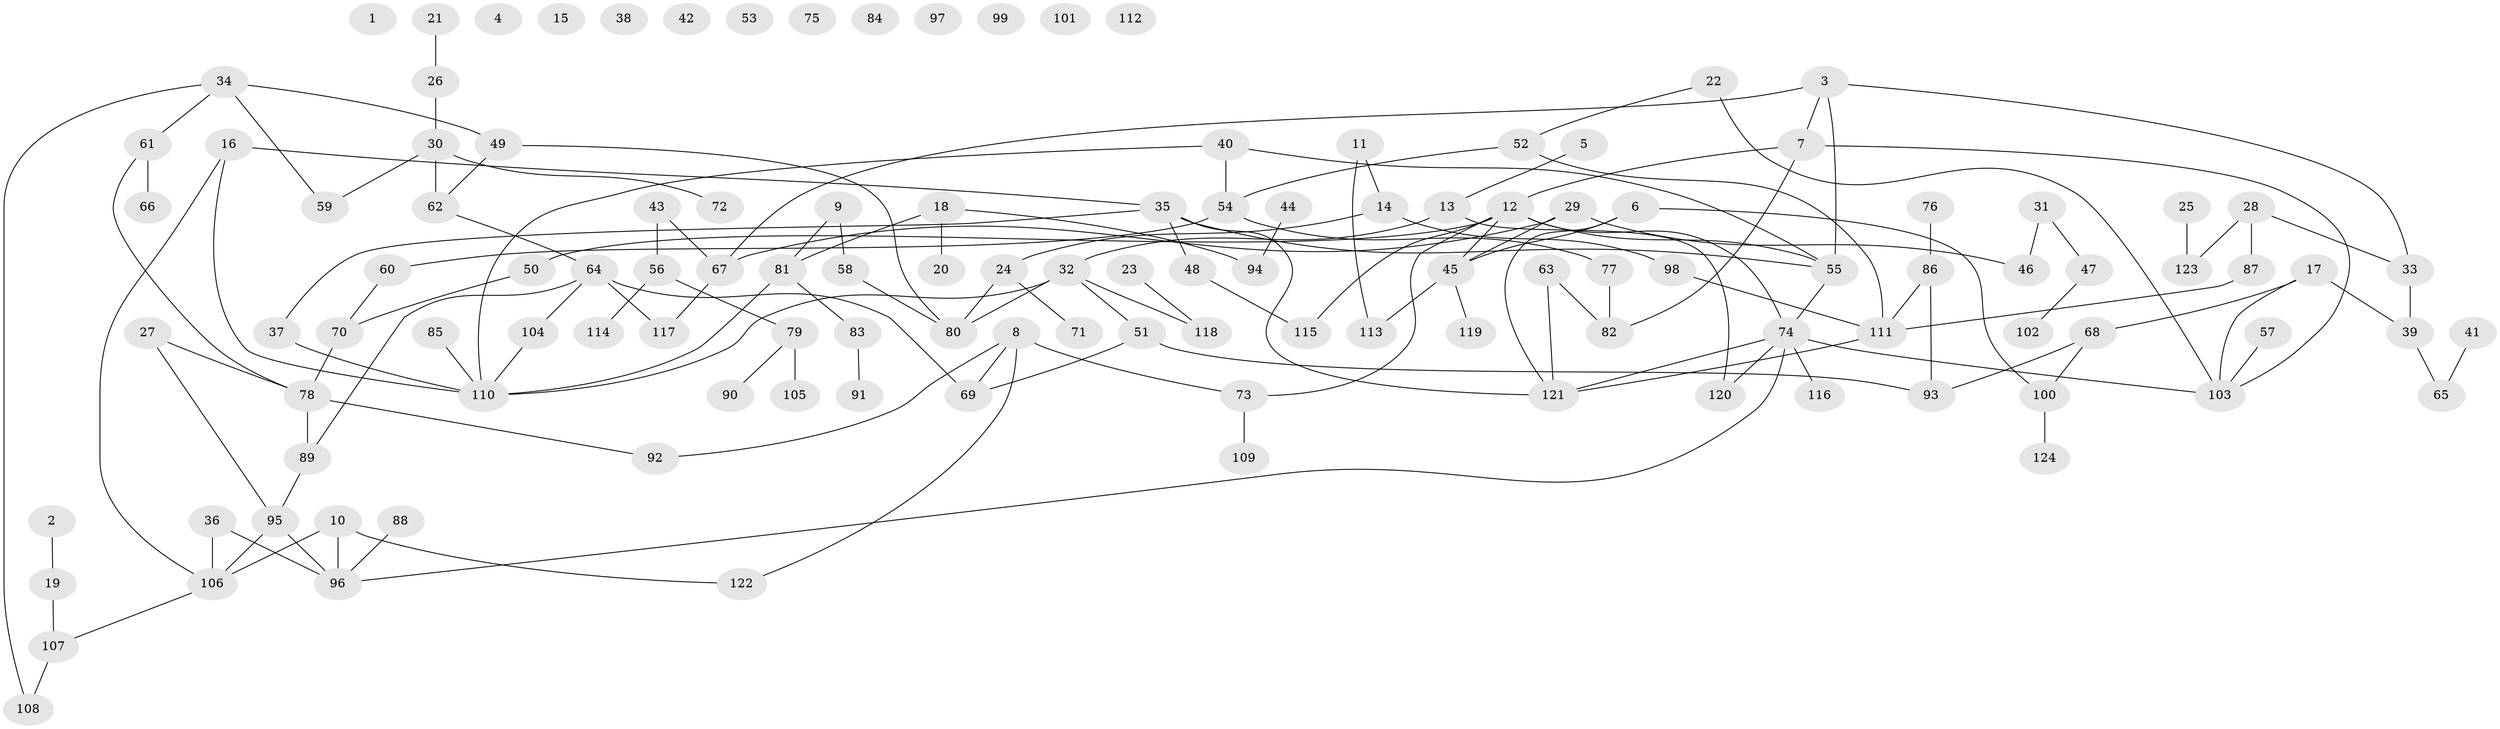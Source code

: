 // coarse degree distribution, {6: 0.1, 2: 0.18, 9: 0.02, 3: 0.18, 11: 0.02, 7: 0.04, 8: 0.02, 4: 0.1, 1: 0.28, 5: 0.06}
// Generated by graph-tools (version 1.1) at 2025/43/03/06/25 01:43:18]
// undirected, 124 vertices, 149 edges
graph export_dot {
graph [start="1"]
  node [color=gray90,style=filled];
  1;
  2;
  3;
  4;
  5;
  6;
  7;
  8;
  9;
  10;
  11;
  12;
  13;
  14;
  15;
  16;
  17;
  18;
  19;
  20;
  21;
  22;
  23;
  24;
  25;
  26;
  27;
  28;
  29;
  30;
  31;
  32;
  33;
  34;
  35;
  36;
  37;
  38;
  39;
  40;
  41;
  42;
  43;
  44;
  45;
  46;
  47;
  48;
  49;
  50;
  51;
  52;
  53;
  54;
  55;
  56;
  57;
  58;
  59;
  60;
  61;
  62;
  63;
  64;
  65;
  66;
  67;
  68;
  69;
  70;
  71;
  72;
  73;
  74;
  75;
  76;
  77;
  78;
  79;
  80;
  81;
  82;
  83;
  84;
  85;
  86;
  87;
  88;
  89;
  90;
  91;
  92;
  93;
  94;
  95;
  96;
  97;
  98;
  99;
  100;
  101;
  102;
  103;
  104;
  105;
  106;
  107;
  108;
  109;
  110;
  111;
  112;
  113;
  114;
  115;
  116;
  117;
  118;
  119;
  120;
  121;
  122;
  123;
  124;
  2 -- 19;
  3 -- 7;
  3 -- 33;
  3 -- 55;
  3 -- 67;
  5 -- 13;
  6 -- 45;
  6 -- 100;
  6 -- 121;
  7 -- 12;
  7 -- 82;
  7 -- 103;
  8 -- 69;
  8 -- 73;
  8 -- 92;
  8 -- 122;
  9 -- 58;
  9 -- 81;
  10 -- 96;
  10 -- 106;
  10 -- 122;
  11 -- 14;
  11 -- 113;
  12 -- 45;
  12 -- 50;
  12 -- 55;
  12 -- 73;
  12 -- 74;
  12 -- 115;
  13 -- 32;
  13 -- 120;
  14 -- 24;
  14 -- 98;
  16 -- 35;
  16 -- 106;
  16 -- 110;
  17 -- 39;
  17 -- 68;
  17 -- 103;
  18 -- 20;
  18 -- 81;
  18 -- 94;
  19 -- 107;
  21 -- 26;
  22 -- 52;
  22 -- 103;
  23 -- 118;
  24 -- 71;
  24 -- 80;
  25 -- 123;
  26 -- 30;
  27 -- 78;
  27 -- 95;
  28 -- 33;
  28 -- 87;
  28 -- 123;
  29 -- 45;
  29 -- 46;
  29 -- 67;
  30 -- 59;
  30 -- 62;
  30 -- 72;
  31 -- 46;
  31 -- 47;
  32 -- 51;
  32 -- 80;
  32 -- 110;
  32 -- 118;
  33 -- 39;
  34 -- 49;
  34 -- 59;
  34 -- 61;
  34 -- 108;
  35 -- 37;
  35 -- 48;
  35 -- 55;
  35 -- 121;
  36 -- 96;
  36 -- 106;
  37 -- 110;
  39 -- 65;
  40 -- 54;
  40 -- 55;
  40 -- 110;
  41 -- 65;
  43 -- 56;
  43 -- 67;
  44 -- 94;
  45 -- 113;
  45 -- 119;
  47 -- 102;
  48 -- 115;
  49 -- 62;
  49 -- 80;
  50 -- 70;
  51 -- 69;
  51 -- 93;
  52 -- 54;
  52 -- 111;
  54 -- 60;
  54 -- 77;
  55 -- 74;
  56 -- 79;
  56 -- 114;
  57 -- 103;
  58 -- 80;
  60 -- 70;
  61 -- 66;
  61 -- 78;
  62 -- 64;
  63 -- 82;
  63 -- 121;
  64 -- 69;
  64 -- 89;
  64 -- 104;
  64 -- 117;
  67 -- 117;
  68 -- 93;
  68 -- 100;
  70 -- 78;
  73 -- 109;
  74 -- 96;
  74 -- 103;
  74 -- 116;
  74 -- 120;
  74 -- 121;
  76 -- 86;
  77 -- 82;
  78 -- 89;
  78 -- 92;
  79 -- 90;
  79 -- 105;
  81 -- 83;
  81 -- 110;
  83 -- 91;
  85 -- 110;
  86 -- 93;
  86 -- 111;
  87 -- 111;
  88 -- 96;
  89 -- 95;
  95 -- 96;
  95 -- 106;
  98 -- 111;
  100 -- 124;
  104 -- 110;
  106 -- 107;
  107 -- 108;
  111 -- 121;
}

